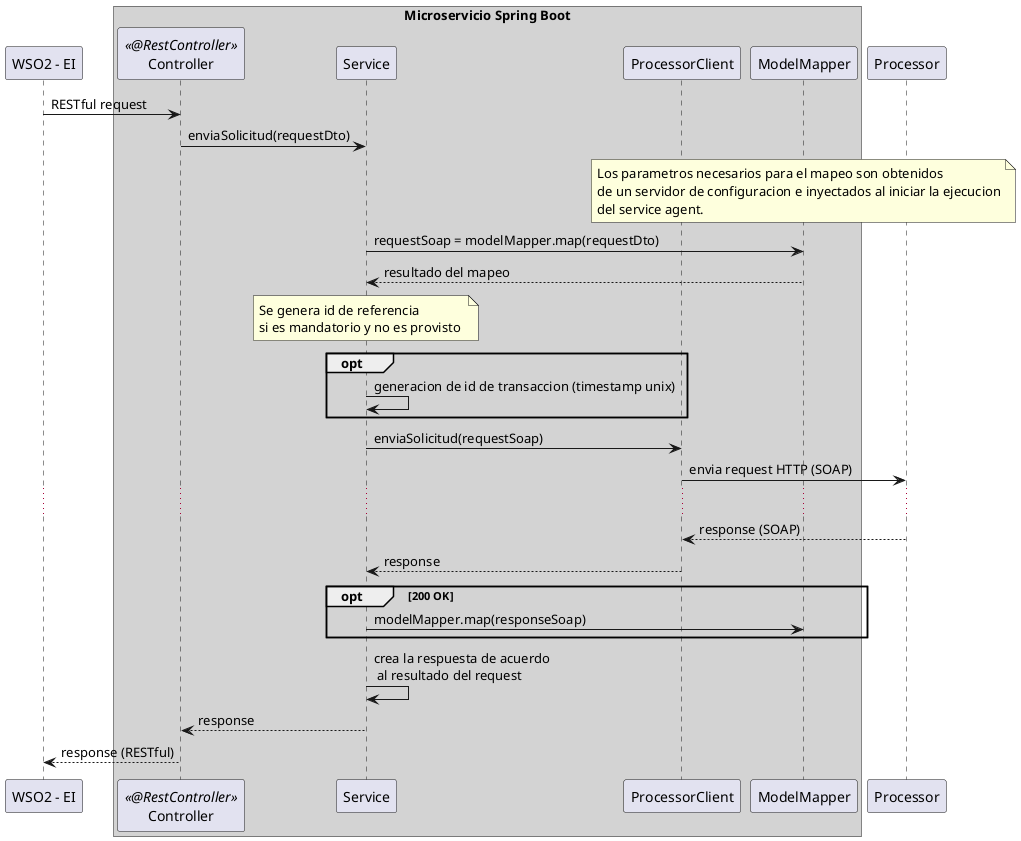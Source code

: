 @startuml Alta nominada
  participant "WSO2 - EI" as EI
  box "Microservicio Spring Boot" #LightGray
    participant Controller<<@RestController>>
    participant Service order 10
    participant ProcessorClient order 20
    participant ModelMapper order 30
  end box
  participant Processor order 40

  EI -> Controller: RESTful request
  Controller -> Service: enviaSolicitud(requestDto)
  note over ModelMapper
    Los parametros necesarios para el mapeo son obtenidos
    de un servidor de configuracion e inyectados al iniciar la ejecucion
    del service agent.
  end note
  Service -> ModelMapper: requestSoap = modelMapper.map(requestDto)
  ModelMapper --> Service: resultado del mapeo
  note over Service
    Se genera id de referencia
    si es mandatorio y no es provisto 
  end note
  opt
    Service -> Service: generacion de id de transaccion (timestamp unix)
  end

  Service -> ProcessorClient: enviaSolicitud(requestSoap)
  ProcessorClient -> Processor: envia request HTTP (SOAP)
  ...
  Processor --> ProcessorClient: response (SOAP)
  ProcessorClient --> Service: response

  opt 200 OK  
    Service -> ModelMapper: modelMapper.map(responseSoap)
  end

  Service -> Service: crea la respuesta de acuerdo\n al resultado del request
  Service --> Controller: response
  Controller --> EI: response (RESTful)
@enduml
